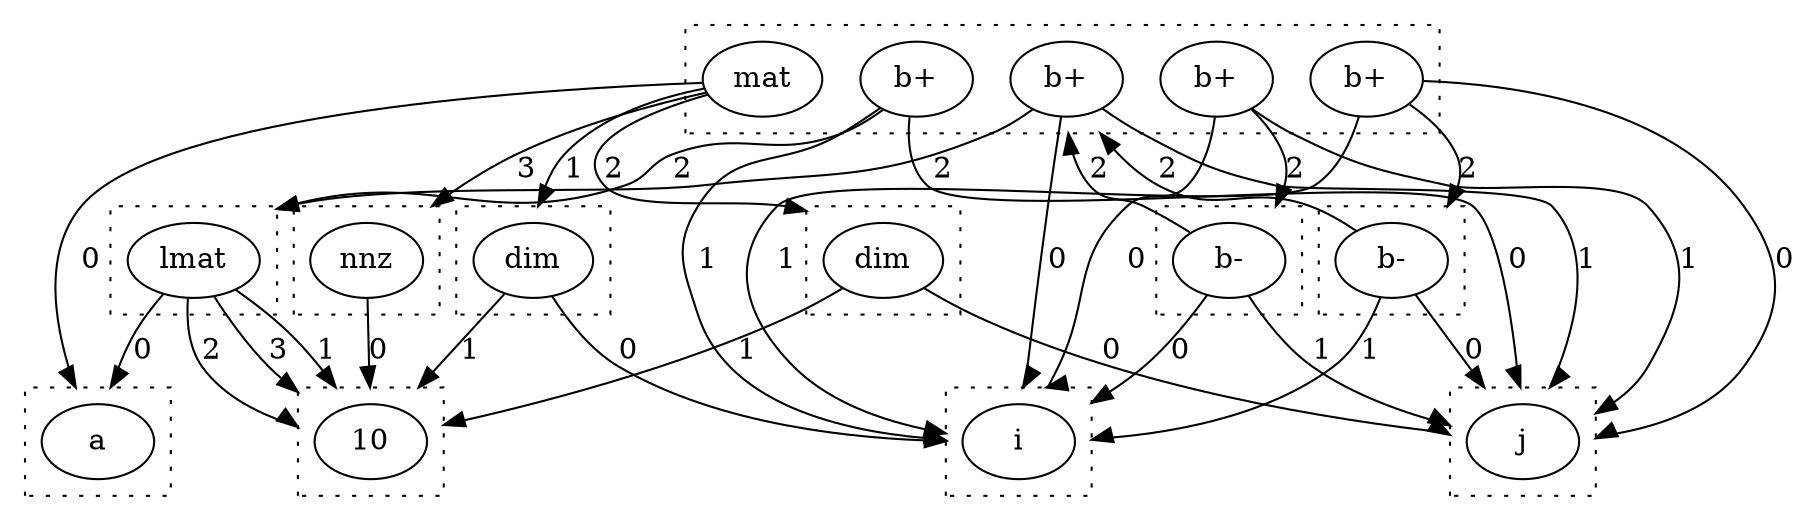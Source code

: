 digraph {
  compound=true
  subgraph cluster_0 {
    style=dotted
    0.0[label = "a"]
  }
  subgraph cluster_1 {
    style=dotted
    1.0[label = "i"]
  }
  subgraph cluster_2 {
    style=dotted
    2.0[label = "10"]
  }
  subgraph cluster_3 {
    style=dotted
    3.0[label = "dim"]
  }
  subgraph cluster_4 {
    style=dotted
    4.0[label = "j"]
  }
  subgraph cluster_5 {
    style=dotted
    5.0[label = "dim"]
  }
  subgraph cluster_6 {
    style=dotted
    6.0[label = "nnz"]
  }
  subgraph cluster_7 {
    style=dotted
    7.0[label = "b+"]
    7.1[label = "mat"]
    7.2[label = "b+"]
    7.3[label = "b+"]
    7.4[label = "b+"]
  }
  subgraph cluster_8 {
    style=dotted
    8.0[label = "lmat"]
  }
  subgraph cluster_11 {
    style=dotted
    11.0[label = "b-"]
  }
  subgraph cluster_13 {
    style=dotted
    13.0[label = "b-"]
  }
  3.0 -> 1.0 [lhead = cluster_1, label = 0]
  3.0 -> 2.0 [lhead = cluster_2, label = 1]
  5.0 -> 4.0 [lhead = cluster_4, label = 0]
  5.0 -> 2.0 [lhead = cluster_2, label = 1]
  6.0 -> 2.0 [lhead = cluster_2, label = 0]
  7.0 -> 1.0 [lhead = cluster_1, label = 0]
  7.0 -> 4.0 [lhead = cluster_4, label = 1]
  7.0 -> 8.0 [lhead = cluster_8, label = 2]
  7.1 -> 0.0 [lhead = cluster_0, label = 0]
  7.1 -> 3.0 [lhead = cluster_3, label = 1]
  7.1 -> 5.0 [lhead = cluster_5, label = 2]
  7.1 -> 6.0 [lhead = cluster_6, label = 3]
  7.2 -> 4.0 [lhead = cluster_4, label = 0]
  7.2 -> 1.0 [lhead = cluster_1, label = 1]
  7.2 -> 8.0 [lhead = cluster_8, label = 2]
  7.3 -> 1.0 [lhead = cluster_1, label = 0]
  7.3 -> 4.0 [lhead = cluster_4, label = 1]
  7.3 -> 11.0 [lhead = cluster_11, label = 2]
  7.4 -> 4.0 [lhead = cluster_4, label = 0]
  7.4 -> 1.0 [lhead = cluster_1, label = 1]
  7.4 -> 13.0 [lhead = cluster_13, label = 2]
  8.0 -> 0.0 [lhead = cluster_0, label = 0]
  8.0 -> 2.0 [lhead = cluster_2, label = 1]
  8.0 -> 2.0 [lhead = cluster_2, label = 2]
  8.0 -> 2.0 [lhead = cluster_2, label = 3]
  11.0 -> 1.0 [lhead = cluster_1, label = 0]
  11.0 -> 4.0 [lhead = cluster_4, label = 1]
  11.0 -> 7.0 [lhead = cluster_7, label = 2]
  13.0 -> 4.0 [lhead = cluster_4, label = 0]
  13.0 -> 1.0 [lhead = cluster_1, label = 1]
  13.0 -> 7.0 [lhead = cluster_7, label = 2]
}